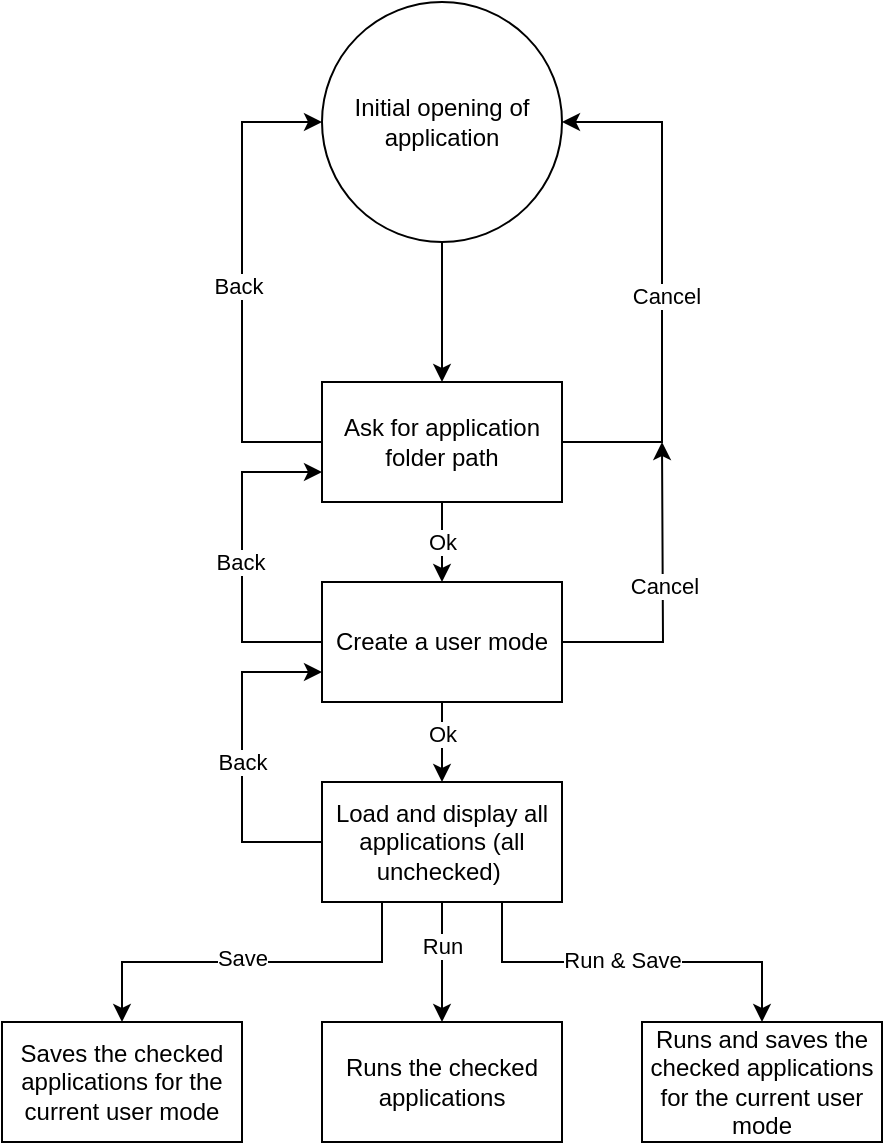 <mxfile version="20.2.7" type="github">
  <diagram id="iirWNzHHyuH4ovU1Ht1f" name="Page-1">
    <mxGraphModel dx="735" dy="520" grid="1" gridSize="10" guides="1" tooltips="1" connect="1" arrows="1" fold="1" page="1" pageScale="1" pageWidth="850" pageHeight="1100" math="0" shadow="0">
      <root>
        <mxCell id="0" />
        <mxCell id="1" parent="0" />
        <mxCell id="b5b50U3EUomXbIhhTuj9-4" style="edgeStyle=orthogonalEdgeStyle;rounded=0;orthogonalLoop=1;jettySize=auto;html=1;entryX=0.5;entryY=0;entryDx=0;entryDy=0;" edge="1" parent="1" source="b5b50U3EUomXbIhhTuj9-2" target="b5b50U3EUomXbIhhTuj9-3">
          <mxGeometry relative="1" as="geometry" />
        </mxCell>
        <mxCell id="b5b50U3EUomXbIhhTuj9-2" value="Initial opening of application" style="ellipse;whiteSpace=wrap;html=1;aspect=fixed;" vertex="1" parent="1">
          <mxGeometry x="340" y="30" width="120" height="120" as="geometry" />
        </mxCell>
        <mxCell id="b5b50U3EUomXbIhhTuj9-6" value="Ok" style="edgeStyle=orthogonalEdgeStyle;rounded=0;orthogonalLoop=1;jettySize=auto;html=1;exitX=0.5;exitY=1;exitDx=0;exitDy=0;entryX=0.5;entryY=0;entryDx=0;entryDy=0;" edge="1" parent="1" source="b5b50U3EUomXbIhhTuj9-3" target="b5b50U3EUomXbIhhTuj9-5">
          <mxGeometry relative="1" as="geometry" />
        </mxCell>
        <mxCell id="b5b50U3EUomXbIhhTuj9-11" style="edgeStyle=orthogonalEdgeStyle;rounded=0;orthogonalLoop=1;jettySize=auto;html=1;exitX=1;exitY=0.5;exitDx=0;exitDy=0;entryX=1;entryY=0.5;entryDx=0;entryDy=0;" edge="1" parent="1" source="b5b50U3EUomXbIhhTuj9-3" target="b5b50U3EUomXbIhhTuj9-2">
          <mxGeometry relative="1" as="geometry">
            <mxPoint x="510" y="130" as="targetPoint" />
            <Array as="points">
              <mxPoint x="510" y="250" />
              <mxPoint x="510" y="90" />
            </Array>
          </mxGeometry>
        </mxCell>
        <mxCell id="b5b50U3EUomXbIhhTuj9-12" value="Cancel" style="edgeLabel;html=1;align=center;verticalAlign=middle;resizable=0;points=[];" vertex="1" connectable="0" parent="b5b50U3EUomXbIhhTuj9-11">
          <mxGeometry x="-0.24" y="-2" relative="1" as="geometry">
            <mxPoint y="-24" as="offset" />
          </mxGeometry>
        </mxCell>
        <mxCell id="b5b50U3EUomXbIhhTuj9-17" style="edgeStyle=orthogonalEdgeStyle;rounded=0;orthogonalLoop=1;jettySize=auto;html=1;exitX=0;exitY=0.5;exitDx=0;exitDy=0;entryX=0;entryY=0.5;entryDx=0;entryDy=0;" edge="1" parent="1" source="b5b50U3EUomXbIhhTuj9-3" target="b5b50U3EUomXbIhhTuj9-2">
          <mxGeometry relative="1" as="geometry">
            <mxPoint x="310" y="90" as="targetPoint" />
            <Array as="points">
              <mxPoint x="300" y="250" />
              <mxPoint x="300" y="90" />
            </Array>
          </mxGeometry>
        </mxCell>
        <mxCell id="b5b50U3EUomXbIhhTuj9-18" value="Back" style="edgeLabel;html=1;align=center;verticalAlign=middle;resizable=0;points=[];" vertex="1" connectable="0" parent="b5b50U3EUomXbIhhTuj9-17">
          <mxGeometry x="0.42" y="2" relative="1" as="geometry">
            <mxPoint y="52" as="offset" />
          </mxGeometry>
        </mxCell>
        <mxCell id="b5b50U3EUomXbIhhTuj9-3" value="Ask for application folder path" style="rounded=0;whiteSpace=wrap;html=1;" vertex="1" parent="1">
          <mxGeometry x="340" y="220" width="120" height="60" as="geometry" />
        </mxCell>
        <mxCell id="b5b50U3EUomXbIhhTuj9-8" style="edgeStyle=orthogonalEdgeStyle;rounded=0;orthogonalLoop=1;jettySize=auto;html=1;exitX=0.5;exitY=1;exitDx=0;exitDy=0;entryX=0.5;entryY=0;entryDx=0;entryDy=0;" edge="1" parent="1" source="b5b50U3EUomXbIhhTuj9-5" target="b5b50U3EUomXbIhhTuj9-7">
          <mxGeometry relative="1" as="geometry" />
        </mxCell>
        <mxCell id="b5b50U3EUomXbIhhTuj9-15" value="Ok" style="edgeLabel;html=1;align=center;verticalAlign=middle;resizable=0;points=[];" vertex="1" connectable="0" parent="b5b50U3EUomXbIhhTuj9-8">
          <mxGeometry x="-0.2" y="3" relative="1" as="geometry">
            <mxPoint x="-3" as="offset" />
          </mxGeometry>
        </mxCell>
        <mxCell id="b5b50U3EUomXbIhhTuj9-14" style="edgeStyle=orthogonalEdgeStyle;rounded=0;orthogonalLoop=1;jettySize=auto;html=1;exitX=1;exitY=0.5;exitDx=0;exitDy=0;" edge="1" parent="1" source="b5b50U3EUomXbIhhTuj9-5">
          <mxGeometry relative="1" as="geometry">
            <mxPoint x="510" y="250" as="targetPoint" />
          </mxGeometry>
        </mxCell>
        <mxCell id="b5b50U3EUomXbIhhTuj9-16" value="Cancel" style="edgeLabel;html=1;align=center;verticalAlign=middle;resizable=0;points=[];" vertex="1" connectable="0" parent="b5b50U3EUomXbIhhTuj9-14">
          <mxGeometry x="0.04" relative="1" as="geometry">
            <mxPoint as="offset" />
          </mxGeometry>
        </mxCell>
        <mxCell id="b5b50U3EUomXbIhhTuj9-19" style="edgeStyle=orthogonalEdgeStyle;rounded=0;orthogonalLoop=1;jettySize=auto;html=1;exitX=0;exitY=0.5;exitDx=0;exitDy=0;entryX=0;entryY=0.75;entryDx=0;entryDy=0;" edge="1" parent="1" source="b5b50U3EUomXbIhhTuj9-5" target="b5b50U3EUomXbIhhTuj9-3">
          <mxGeometry relative="1" as="geometry">
            <mxPoint x="300" y="250" as="targetPoint" />
            <Array as="points">
              <mxPoint x="300" y="350" />
              <mxPoint x="300" y="265" />
            </Array>
          </mxGeometry>
        </mxCell>
        <mxCell id="b5b50U3EUomXbIhhTuj9-20" value="Back" style="edgeLabel;html=1;align=center;verticalAlign=middle;resizable=0;points=[];" vertex="1" connectable="0" parent="b5b50U3EUomXbIhhTuj9-19">
          <mxGeometry x="-0.248" y="1" relative="1" as="geometry">
            <mxPoint y="-18" as="offset" />
          </mxGeometry>
        </mxCell>
        <mxCell id="b5b50U3EUomXbIhhTuj9-5" value="Create a user mode" style="rounded=0;whiteSpace=wrap;html=1;" vertex="1" parent="1">
          <mxGeometry x="340" y="320" width="120" height="60" as="geometry" />
        </mxCell>
        <mxCell id="b5b50U3EUomXbIhhTuj9-21" style="edgeStyle=orthogonalEdgeStyle;rounded=0;orthogonalLoop=1;jettySize=auto;html=1;exitX=0;exitY=0.5;exitDx=0;exitDy=0;entryX=0;entryY=0.75;entryDx=0;entryDy=0;" edge="1" parent="1" source="b5b50U3EUomXbIhhTuj9-7" target="b5b50U3EUomXbIhhTuj9-5">
          <mxGeometry relative="1" as="geometry">
            <mxPoint x="300" y="360" as="targetPoint" />
            <Array as="points">
              <mxPoint x="300" y="450" />
              <mxPoint x="300" y="365" />
            </Array>
          </mxGeometry>
        </mxCell>
        <mxCell id="b5b50U3EUomXbIhhTuj9-22" value="Back" style="edgeLabel;html=1;align=center;verticalAlign=middle;resizable=0;points=[];" vertex="1" connectable="0" parent="b5b50U3EUomXbIhhTuj9-21">
          <mxGeometry x="-0.103" y="-3" relative="1" as="geometry">
            <mxPoint x="-3" y="-6" as="offset" />
          </mxGeometry>
        </mxCell>
        <mxCell id="b5b50U3EUomXbIhhTuj9-24" style="edgeStyle=orthogonalEdgeStyle;rounded=0;orthogonalLoop=1;jettySize=auto;html=1;exitX=0.25;exitY=1;exitDx=0;exitDy=0;entryX=0.5;entryY=0;entryDx=0;entryDy=0;" edge="1" parent="1" source="b5b50U3EUomXbIhhTuj9-7" target="b5b50U3EUomXbIhhTuj9-9">
          <mxGeometry relative="1" as="geometry" />
        </mxCell>
        <mxCell id="b5b50U3EUomXbIhhTuj9-29" value="Save" style="edgeLabel;html=1;align=center;verticalAlign=middle;resizable=0;points=[];" vertex="1" connectable="0" parent="b5b50U3EUomXbIhhTuj9-24">
          <mxGeometry x="-0.126" y="-2" relative="1" as="geometry">
            <mxPoint x="-17" as="offset" />
          </mxGeometry>
        </mxCell>
        <mxCell id="b5b50U3EUomXbIhhTuj9-26" value="" style="edgeStyle=orthogonalEdgeStyle;rounded=0;orthogonalLoop=1;jettySize=auto;html=1;" edge="1" parent="1" source="b5b50U3EUomXbIhhTuj9-7" target="b5b50U3EUomXbIhhTuj9-25">
          <mxGeometry relative="1" as="geometry" />
        </mxCell>
        <mxCell id="b5b50U3EUomXbIhhTuj9-31" value="Run" style="edgeLabel;html=1;align=center;verticalAlign=middle;resizable=0;points=[];" vertex="1" connectable="0" parent="b5b50U3EUomXbIhhTuj9-26">
          <mxGeometry x="-0.267" relative="1" as="geometry">
            <mxPoint as="offset" />
          </mxGeometry>
        </mxCell>
        <mxCell id="b5b50U3EUomXbIhhTuj9-27" style="edgeStyle=orthogonalEdgeStyle;rounded=0;orthogonalLoop=1;jettySize=auto;html=1;exitX=0.75;exitY=1;exitDx=0;exitDy=0;" edge="1" parent="1" source="b5b50U3EUomXbIhhTuj9-7" target="b5b50U3EUomXbIhhTuj9-28">
          <mxGeometry relative="1" as="geometry">
            <mxPoint x="630" y="550" as="targetPoint" />
          </mxGeometry>
        </mxCell>
        <mxCell id="b5b50U3EUomXbIhhTuj9-30" value="Run &amp;amp; Save" style="edgeLabel;html=1;align=center;verticalAlign=middle;resizable=0;points=[];" vertex="1" connectable="0" parent="b5b50U3EUomXbIhhTuj9-27">
          <mxGeometry x="-0.453" y="1" relative="1" as="geometry">
            <mxPoint x="38" as="offset" />
          </mxGeometry>
        </mxCell>
        <mxCell id="b5b50U3EUomXbIhhTuj9-7" value="Load and display all applications (all unchecked)&amp;nbsp;" style="rounded=0;whiteSpace=wrap;html=1;" vertex="1" parent="1">
          <mxGeometry x="340" y="420" width="120" height="60" as="geometry" />
        </mxCell>
        <mxCell id="b5b50U3EUomXbIhhTuj9-9" value="Saves the checked applications for the current user mode" style="whiteSpace=wrap;html=1;rounded=0;" vertex="1" parent="1">
          <mxGeometry x="180" y="540" width="120" height="60" as="geometry" />
        </mxCell>
        <mxCell id="b5b50U3EUomXbIhhTuj9-25" value="Runs the checked applications" style="whiteSpace=wrap;html=1;rounded=0;" vertex="1" parent="1">
          <mxGeometry x="340" y="540" width="120" height="60" as="geometry" />
        </mxCell>
        <mxCell id="b5b50U3EUomXbIhhTuj9-28" value="Runs and saves the checked applications for the current user mode" style="rounded=0;whiteSpace=wrap;html=1;" vertex="1" parent="1">
          <mxGeometry x="500" y="540" width="120" height="60" as="geometry" />
        </mxCell>
      </root>
    </mxGraphModel>
  </diagram>
</mxfile>

